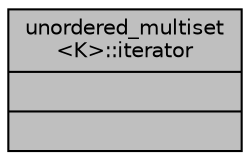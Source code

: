 digraph "unordered_multiset&lt;K&gt;::iterator"
{
 // INTERACTIVE_SVG=YES
  bgcolor="transparent";
  edge [fontname="Helvetica",fontsize="10",labelfontname="Helvetica",labelfontsize="10"];
  node [fontname="Helvetica",fontsize="10",shape=record];
  Node1 [label="{unordered_multiset\l\<K\>::iterator\n||}",height=0.2,width=0.4,color="black", fillcolor="grey75", style="filled", fontcolor="black"];
}
